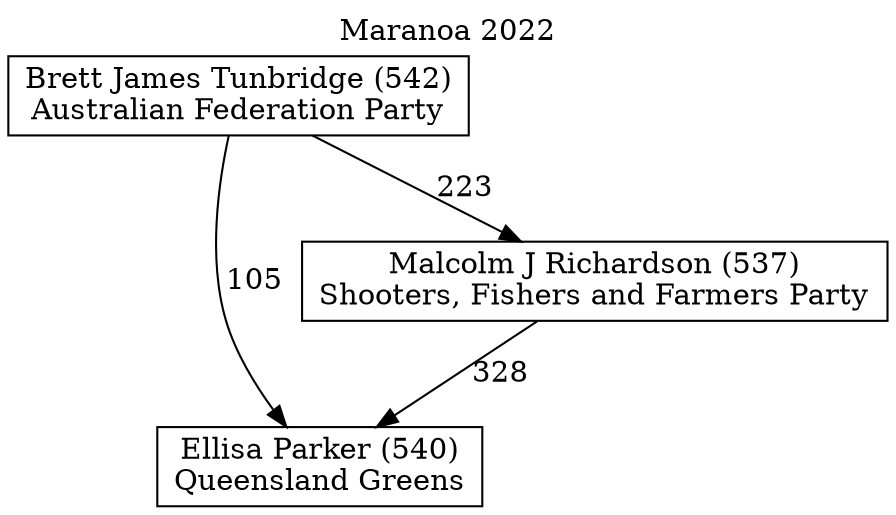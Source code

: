 // House preference flow
digraph "Ellisa Parker (540)_Maranoa_2022" {
	graph [label="Maranoa 2022" labelloc=t mclimit=10]
	node [shape=box]
	"Ellisa Parker (540)" [label="Ellisa Parker (540)
Queensland Greens"]
	"Malcolm J Richardson (537)" [label="Malcolm J Richardson (537)
Shooters, Fishers and Farmers Party"]
	"Brett James Tunbridge (542)" [label="Brett James Tunbridge (542)
Australian Federation Party"]
	"Ellisa Parker (540)" [label="Ellisa Parker (540)
Queensland Greens"]
	"Brett James Tunbridge (542)" [label="Brett James Tunbridge (542)
Australian Federation Party"]
	"Brett James Tunbridge (542)" [label="Brett James Tunbridge (542)
Australian Federation Party"]
	"Malcolm J Richardson (537)" [label="Malcolm J Richardson (537)
Shooters, Fishers and Farmers Party"]
	"Brett James Tunbridge (542)" [label="Brett James Tunbridge (542)
Australian Federation Party"]
	"Brett James Tunbridge (542)" [label="Brett James Tunbridge (542)
Australian Federation Party"]
	"Malcolm J Richardson (537)" -> "Ellisa Parker (540)" [label=328]
	"Brett James Tunbridge (542)" -> "Malcolm J Richardson (537)" [label=223]
	"Brett James Tunbridge (542)" -> "Ellisa Parker (540)" [label=105]
}
